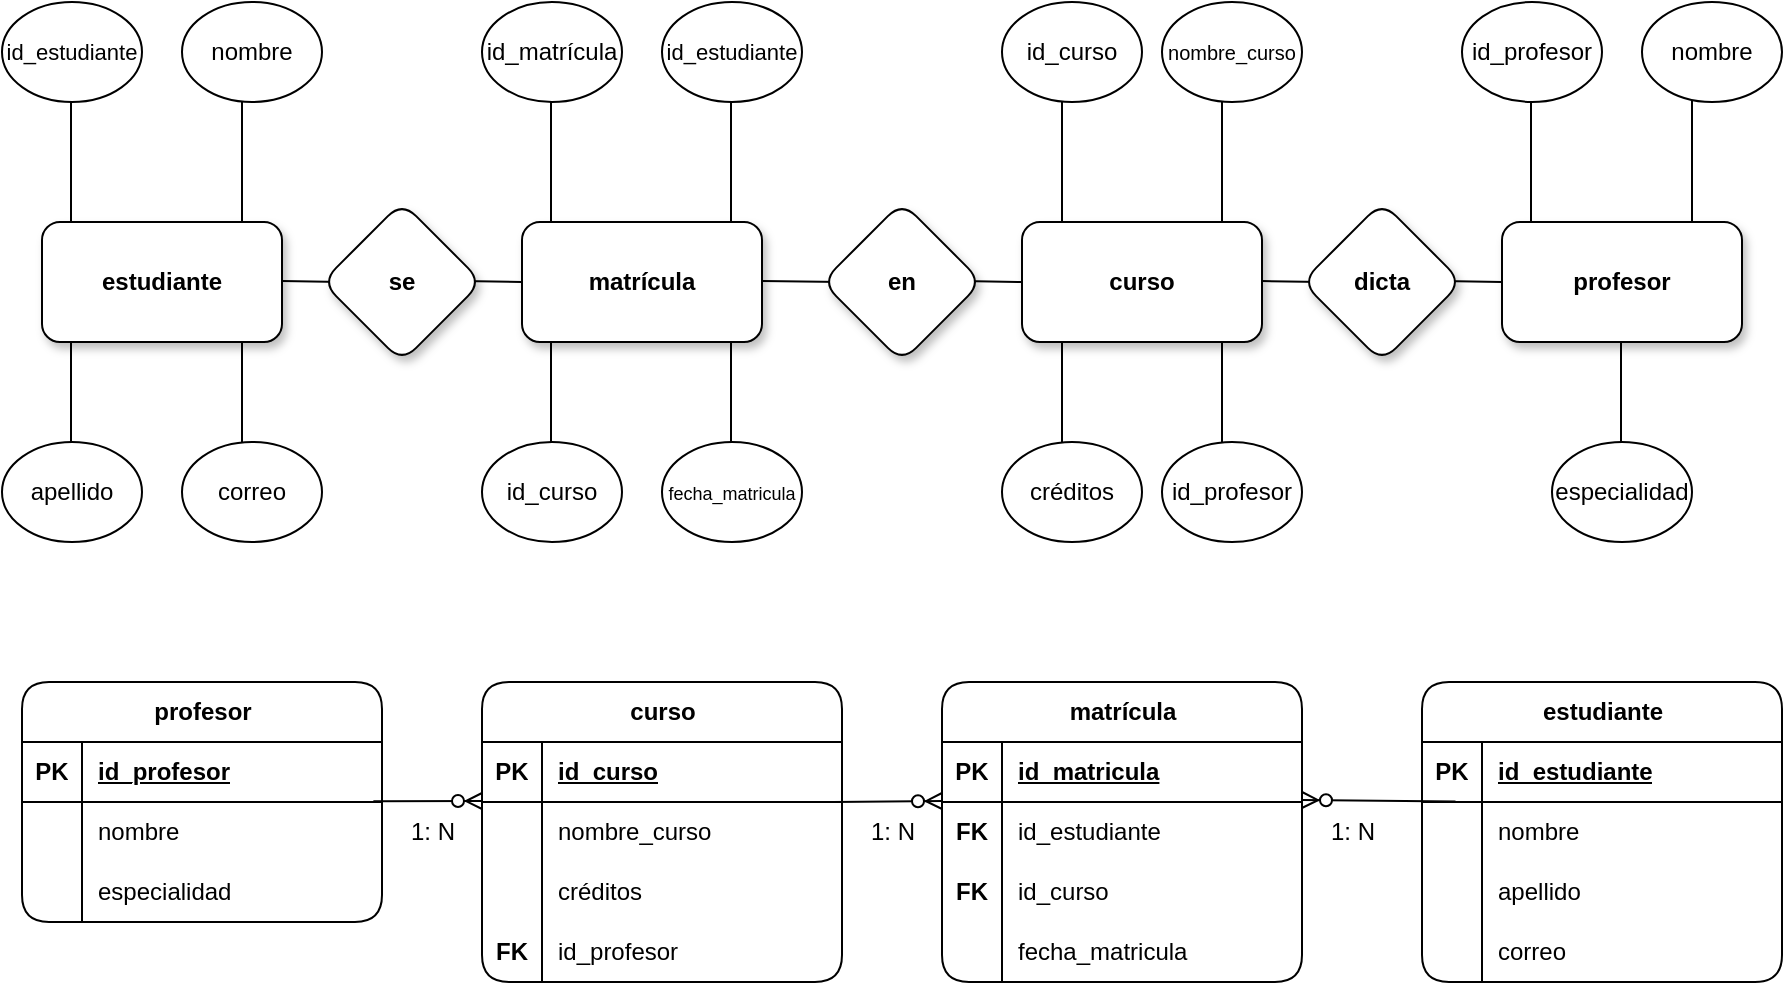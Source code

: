 <mxfile version="28.1.1">
  <diagram name="Página-1" id="P_38Wf0p2IPHrK9VHKSd">
    <mxGraphModel grid="1" page="1" gridSize="10" guides="1" tooltips="1" connect="1" arrows="1" fold="1" pageScale="1" pageWidth="1169" pageHeight="1654" math="0" shadow="0">
      <root>
        <mxCell id="0" />
        <mxCell id="1" parent="0" />
        <mxCell id="ysnv70AsTQbmtx2V7f2f-93" value="" style="fontSize=12;html=1;endArrow=ERzeroToMany;endFill=1;rounded=0;startSize=6;endSize=6;exitX=-0.007;exitY=0.04;exitDx=0;exitDy=0;exitPerimeter=0;strokeWidth=1;entryX=0.9;entryY=0.013;entryDx=0;entryDy=0;entryPerimeter=0;" edge="1" parent="1">
          <mxGeometry width="100" height="100" relative="1" as="geometry">
            <mxPoint x="756.74" y="459.81" as="sourcePoint" />
            <mxPoint x="680" y="459" as="targetPoint" />
          </mxGeometry>
        </mxCell>
        <mxCell id="ysnv70AsTQbmtx2V7f2f-91" value="" style="fontSize=12;html=1;endArrow=ERzeroToMany;endFill=1;rounded=0;startSize=6;endSize=6;exitX=0.976;exitY=0.987;exitDx=0;exitDy=0;exitPerimeter=0;strokeWidth=1;" edge="1" parent="1">
          <mxGeometry width="100" height="100" relative="1" as="geometry">
            <mxPoint x="446" y="460" as="sourcePoint" />
            <mxPoint x="500" y="459.5" as="targetPoint" />
          </mxGeometry>
        </mxCell>
        <mxCell id="ysnv70AsTQbmtx2V7f2f-88" value="" style="fontSize=12;html=1;endArrow=ERzeroToMany;endFill=1;rounded=0;startSize=6;endSize=6;exitX=0.976;exitY=0.987;exitDx=0;exitDy=0;exitPerimeter=0;strokeWidth=1;" edge="1" parent="1" source="ysnv70AsTQbmtx2V7f2f-37">
          <mxGeometry width="100" height="100" relative="1" as="geometry">
            <mxPoint x="190" y="459.5" as="sourcePoint" />
            <mxPoint x="270" y="459.5" as="targetPoint" />
          </mxGeometry>
        </mxCell>
        <mxCell id="ysnv70AsTQbmtx2V7f2f-33" value="" style="endArrow=none;html=1;rounded=0;" edge="1" parent="1">
          <mxGeometry width="50" height="50" relative="1" as="geometry">
            <mxPoint x="794.5" y="110" as="sourcePoint" />
            <mxPoint x="794.5" y="180" as="targetPoint" />
          </mxGeometry>
        </mxCell>
        <mxCell id="ysnv70AsTQbmtx2V7f2f-34" value="" style="endArrow=none;html=1;rounded=0;" edge="1" parent="1">
          <mxGeometry width="50" height="50" relative="1" as="geometry">
            <mxPoint x="875" y="100" as="sourcePoint" />
            <mxPoint x="875" y="170" as="targetPoint" />
          </mxGeometry>
        </mxCell>
        <mxCell id="ysnv70AsTQbmtx2V7f2f-35" value="" style="endArrow=none;html=1;rounded=0;" edge="1" parent="1">
          <mxGeometry width="50" height="50" relative="1" as="geometry">
            <mxPoint x="839.5" y="210" as="sourcePoint" />
            <mxPoint x="839.5" y="280" as="targetPoint" />
          </mxGeometry>
        </mxCell>
        <mxCell id="ysnv70AsTQbmtx2V7f2f-28" value="" style="endArrow=none;html=1;rounded=0;" edge="1" parent="1">
          <mxGeometry width="50" height="50" relative="1" as="geometry">
            <mxPoint x="560" y="210" as="sourcePoint" />
            <mxPoint x="560" y="280" as="targetPoint" />
          </mxGeometry>
        </mxCell>
        <mxCell id="ysnv70AsTQbmtx2V7f2f-26" value="" style="endArrow=none;html=1;rounded=0;" edge="1" parent="1">
          <mxGeometry width="50" height="50" relative="1" as="geometry">
            <mxPoint x="560" y="100" as="sourcePoint" />
            <mxPoint x="560" y="170" as="targetPoint" />
          </mxGeometry>
        </mxCell>
        <mxCell id="ysnv70AsTQbmtx2V7f2f-27" value="" style="endArrow=none;html=1;rounded=0;" edge="1" parent="1">
          <mxGeometry width="50" height="50" relative="1" as="geometry">
            <mxPoint x="640" y="100" as="sourcePoint" />
            <mxPoint x="640" y="170" as="targetPoint" />
          </mxGeometry>
        </mxCell>
        <mxCell id="ysnv70AsTQbmtx2V7f2f-29" value="" style="endArrow=none;html=1;rounded=0;" edge="1" parent="1">
          <mxGeometry width="50" height="50" relative="1" as="geometry">
            <mxPoint x="640" y="220" as="sourcePoint" />
            <mxPoint x="640" y="290" as="targetPoint" />
          </mxGeometry>
        </mxCell>
        <mxCell id="ysnv70AsTQbmtx2V7f2f-21" value="" style="endArrow=none;html=1;rounded=0;" edge="1" parent="1">
          <mxGeometry width="50" height="50" relative="1" as="geometry">
            <mxPoint x="394.5" y="220" as="sourcePoint" />
            <mxPoint x="394.5" y="290" as="targetPoint" />
            <Array as="points">
              <mxPoint x="394.5" y="260" />
            </Array>
          </mxGeometry>
        </mxCell>
        <mxCell id="ysnv70AsTQbmtx2V7f2f-18" value="" style="endArrow=none;html=1;rounded=0;" edge="1" parent="1">
          <mxGeometry width="50" height="50" relative="1" as="geometry">
            <mxPoint x="304.5" y="220" as="sourcePoint" />
            <mxPoint x="304.5" y="290" as="targetPoint" />
          </mxGeometry>
        </mxCell>
        <mxCell id="ysnv70AsTQbmtx2V7f2f-17" value="" style="endArrow=none;html=1;rounded=0;" edge="1" parent="1">
          <mxGeometry width="50" height="50" relative="1" as="geometry">
            <mxPoint x="304.5" y="100" as="sourcePoint" />
            <mxPoint x="304.5" y="170" as="targetPoint" />
          </mxGeometry>
        </mxCell>
        <mxCell id="ysnv70AsTQbmtx2V7f2f-19" value="" style="endArrow=none;html=1;rounded=0;" edge="1" parent="1">
          <mxGeometry width="50" height="50" relative="1" as="geometry">
            <mxPoint x="394.5" y="100" as="sourcePoint" />
            <mxPoint x="394.5" y="170" as="targetPoint" />
          </mxGeometry>
        </mxCell>
        <mxCell id="ysnv70AsTQbmtx2V7f2f-10" value="" style="endArrow=none;html=1;rounded=0;" edge="1" parent="1">
          <mxGeometry width="50" height="50" relative="1" as="geometry">
            <mxPoint x="64.5" y="100" as="sourcePoint" />
            <mxPoint x="64.5" y="170" as="targetPoint" />
          </mxGeometry>
        </mxCell>
        <mxCell id="ysnv70AsTQbmtx2V7f2f-11" value="" style="endArrow=none;html=1;rounded=0;" edge="1" parent="1">
          <mxGeometry width="50" height="50" relative="1" as="geometry">
            <mxPoint x="150" y="100" as="sourcePoint" />
            <mxPoint x="150" y="170" as="targetPoint" />
          </mxGeometry>
        </mxCell>
        <mxCell id="ysnv70AsTQbmtx2V7f2f-12" value="" style="endArrow=none;html=1;rounded=0;" edge="1" parent="1">
          <mxGeometry width="50" height="50" relative="1" as="geometry">
            <mxPoint x="64.5" y="210" as="sourcePoint" />
            <mxPoint x="64.5" y="280" as="targetPoint" />
          </mxGeometry>
        </mxCell>
        <mxCell id="ysnv70AsTQbmtx2V7f2f-13" value="" style="endArrow=none;html=1;rounded=0;" edge="1" parent="1">
          <mxGeometry width="50" height="50" relative="1" as="geometry">
            <mxPoint x="150" y="220" as="sourcePoint" />
            <mxPoint x="150" y="290" as="targetPoint" />
          </mxGeometry>
        </mxCell>
        <mxCell id="ysnv70AsTQbmtx2V7f2f-5" value="" style="endArrow=none;html=1;rounded=0;verticalAlign=middle;" edge="1" parent="1">
          <mxGeometry width="50" height="50" relative="1" as="geometry">
            <mxPoint x="750" y="199.5" as="sourcePoint" />
            <mxPoint x="780" y="200" as="targetPoint" />
          </mxGeometry>
        </mxCell>
        <mxCell id="ysnv70AsTQbmtx2V7f2f-4" value="" style="endArrow=none;html=1;rounded=0;verticalAlign=middle;" edge="1" parent="1">
          <mxGeometry width="50" height="50" relative="1" as="geometry">
            <mxPoint x="660" y="199.5" as="sourcePoint" />
            <mxPoint x="690" y="200" as="targetPoint" />
          </mxGeometry>
        </mxCell>
        <mxCell id="ysnv70AsTQbmtx2V7f2f-3" value="" style="endArrow=none;html=1;rounded=0;verticalAlign=middle;" edge="1" parent="1">
          <mxGeometry width="50" height="50" relative="1" as="geometry">
            <mxPoint x="510" y="199.5" as="sourcePoint" />
            <mxPoint x="540" y="200" as="targetPoint" />
          </mxGeometry>
        </mxCell>
        <mxCell id="ysnv70AsTQbmtx2V7f2f-2" value="" style="endArrow=none;html=1;rounded=0;verticalAlign=middle;entryX=0.125;entryY=0.5;entryDx=0;entryDy=0;entryPerimeter=0;" edge="1" parent="1" target="Yqe3zTywRPxPB-wqBcIN-301">
          <mxGeometry width="50" height="50" relative="1" as="geometry">
            <mxPoint x="410" y="199.5" as="sourcePoint" />
            <mxPoint x="440" y="200" as="targetPoint" />
          </mxGeometry>
        </mxCell>
        <mxCell id="ysnv70AsTQbmtx2V7f2f-1" value="" style="endArrow=none;html=1;rounded=0;verticalAlign=middle;" edge="1" parent="1">
          <mxGeometry width="50" height="50" relative="1" as="geometry">
            <mxPoint x="260" y="199.5" as="sourcePoint" />
            <mxPoint x="290" y="200" as="targetPoint" />
          </mxGeometry>
        </mxCell>
        <mxCell id="Yqe3zTywRPxPB-wqBcIN-303" value="" style="endArrow=none;html=1;rounded=0;verticalAlign=middle;" edge="1" parent="1">
          <mxGeometry width="50" height="50" relative="1" as="geometry">
            <mxPoint x="170" y="199.5" as="sourcePoint" />
            <mxPoint x="200" y="200" as="targetPoint" />
          </mxGeometry>
        </mxCell>
        <mxCell id="Yqe3zTywRPxPB-wqBcIN-296" value="&lt;b&gt;estudiante&lt;/b&gt;" style="rounded=1;whiteSpace=wrap;html=1;shadow=1;" vertex="1" parent="1">
          <mxGeometry x="50" y="170" width="120" height="60" as="geometry" />
        </mxCell>
        <mxCell id="Yqe3zTywRPxPB-wqBcIN-297" value="&lt;b&gt;matrícula&lt;/b&gt;" style="rounded=1;whiteSpace=wrap;html=1;shadow=1;" vertex="1" parent="1">
          <mxGeometry x="290" y="170" width="120" height="60" as="geometry" />
        </mxCell>
        <mxCell id="Yqe3zTywRPxPB-wqBcIN-298" value="&lt;b&gt;curso&lt;/b&gt;" style="rounded=1;whiteSpace=wrap;html=1;shadow=1;" vertex="1" parent="1">
          <mxGeometry x="540" y="170" width="120" height="60" as="geometry" />
        </mxCell>
        <mxCell id="Yqe3zTywRPxPB-wqBcIN-299" value="&lt;b&gt;profesor&lt;/b&gt;" style="rounded=1;whiteSpace=wrap;html=1;shadow=1;glass=0;" vertex="1" parent="1">
          <mxGeometry x="780" y="170" width="120" height="60" as="geometry" />
        </mxCell>
        <mxCell id="Yqe3zTywRPxPB-wqBcIN-300" value="&lt;b&gt;se&lt;/b&gt;" style="rhombus;whiteSpace=wrap;html=1;rounded=1;strokeColor=default;gradientColor=none;strokeWidth=1;fillStyle=auto;shadow=1;" vertex="1" parent="1">
          <mxGeometry x="190" y="160" width="80" height="80" as="geometry" />
        </mxCell>
        <mxCell id="Yqe3zTywRPxPB-wqBcIN-301" value="&lt;b&gt;en&lt;/b&gt;" style="rhombus;whiteSpace=wrap;html=1;rounded=1;shadow=1;" vertex="1" parent="1">
          <mxGeometry x="440" y="160" width="80" height="80" as="geometry" />
        </mxCell>
        <mxCell id="Yqe3zTywRPxPB-wqBcIN-302" value="&lt;b&gt;dicta&lt;/b&gt;" style="rhombus;whiteSpace=wrap;html=1;rounded=1;shadow=1;" vertex="1" parent="1">
          <mxGeometry x="680" y="160" width="80" height="80" as="geometry" />
        </mxCell>
        <mxCell id="ysnv70AsTQbmtx2V7f2f-6" value="&lt;font style=&quot;font-size: 11px;&quot;&gt;id_estudiante&lt;/font&gt;" style="ellipse;whiteSpace=wrap;html=1;" vertex="1" parent="1">
          <mxGeometry x="30" y="60" width="70" height="50" as="geometry" />
        </mxCell>
        <mxCell id="ysnv70AsTQbmtx2V7f2f-7" value="nombre" style="ellipse;whiteSpace=wrap;html=1;" vertex="1" parent="1">
          <mxGeometry x="120" y="60" width="70" height="50" as="geometry" />
        </mxCell>
        <mxCell id="ysnv70AsTQbmtx2V7f2f-8" value="correo" style="ellipse;whiteSpace=wrap;html=1;" vertex="1" parent="1">
          <mxGeometry x="120" y="280" width="70" height="50" as="geometry" />
        </mxCell>
        <mxCell id="ysnv70AsTQbmtx2V7f2f-9" value="apellido" style="ellipse;whiteSpace=wrap;html=1;" vertex="1" parent="1">
          <mxGeometry x="30" y="280" width="70" height="50" as="geometry" />
        </mxCell>
        <mxCell id="ysnv70AsTQbmtx2V7f2f-14" value="id_curso" style="ellipse;whiteSpace=wrap;html=1;" vertex="1" parent="1">
          <mxGeometry x="270" y="280" width="70" height="50" as="geometry" />
        </mxCell>
        <mxCell id="ysnv70AsTQbmtx2V7f2f-15" value="id_matrícula" style="ellipse;whiteSpace=wrap;html=1;" vertex="1" parent="1">
          <mxGeometry x="270" y="60" width="70" height="50" as="geometry" />
        </mxCell>
        <mxCell id="ysnv70AsTQbmtx2V7f2f-16" value="&lt;font style=&quot;font-size: 11px;&quot;&gt;id_estudiante&lt;/font&gt;" style="ellipse;whiteSpace=wrap;html=1;" vertex="1" parent="1">
          <mxGeometry x="360" y="60" width="70" height="50" as="geometry" />
        </mxCell>
        <mxCell id="ysnv70AsTQbmtx2V7f2f-20" value="&lt;font style=&quot;font-size: 9px;&quot;&gt;fecha_matricula&lt;/font&gt;" style="ellipse;whiteSpace=wrap;html=1;" vertex="1" parent="1">
          <mxGeometry x="360" y="280" width="70" height="50" as="geometry" />
        </mxCell>
        <mxCell id="ysnv70AsTQbmtx2V7f2f-22" value="créditos" style="ellipse;whiteSpace=wrap;html=1;" vertex="1" parent="1">
          <mxGeometry x="530" y="280" width="70" height="50" as="geometry" />
        </mxCell>
        <mxCell id="ysnv70AsTQbmtx2V7f2f-23" value="id_profesor" style="ellipse;whiteSpace=wrap;html=1;" vertex="1" parent="1">
          <mxGeometry x="610" y="280" width="70" height="50" as="geometry" />
        </mxCell>
        <mxCell id="ysnv70AsTQbmtx2V7f2f-24" value="&lt;font style=&quot;font-size: 10px;&quot;&gt;nombre_curso&lt;/font&gt;" style="ellipse;whiteSpace=wrap;html=1;" vertex="1" parent="1">
          <mxGeometry x="610" y="60" width="70" height="50" as="geometry" />
        </mxCell>
        <mxCell id="ysnv70AsTQbmtx2V7f2f-25" value="id_curso" style="ellipse;whiteSpace=wrap;html=1;" vertex="1" parent="1">
          <mxGeometry x="530" y="60" width="70" height="50" as="geometry" />
        </mxCell>
        <mxCell id="ysnv70AsTQbmtx2V7f2f-30" value="id_profesor" style="ellipse;whiteSpace=wrap;html=1;" vertex="1" parent="1">
          <mxGeometry x="760" y="60" width="70" height="50" as="geometry" />
        </mxCell>
        <mxCell id="ysnv70AsTQbmtx2V7f2f-31" value="nombre" style="ellipse;whiteSpace=wrap;html=1;" vertex="1" parent="1">
          <mxGeometry x="850" y="60" width="70" height="50" as="geometry" />
        </mxCell>
        <mxCell id="ysnv70AsTQbmtx2V7f2f-32" value="especialidad" style="ellipse;whiteSpace=wrap;html=1;" vertex="1" parent="1">
          <mxGeometry x="805" y="280" width="70" height="50" as="geometry" />
        </mxCell>
        <mxCell id="ysnv70AsTQbmtx2V7f2f-36" value="profesor" style="shape=table;startSize=30;container=1;collapsible=1;childLayout=tableLayout;fixedRows=1;rowLines=0;fontStyle=1;align=center;resizeLast=1;html=1;rounded=1;" vertex="1" parent="1">
          <mxGeometry x="40" y="400" width="180" height="120" as="geometry" />
        </mxCell>
        <mxCell id="ysnv70AsTQbmtx2V7f2f-37" value="" style="shape=tableRow;horizontal=0;startSize=0;swimlaneHead=0;swimlaneBody=0;fillColor=none;collapsible=0;dropTarget=0;points=[[0,0.5],[1,0.5]];portConstraint=eastwest;top=0;left=0;right=0;bottom=1;" vertex="1" parent="ysnv70AsTQbmtx2V7f2f-36">
          <mxGeometry y="30" width="180" height="30" as="geometry" />
        </mxCell>
        <mxCell id="ysnv70AsTQbmtx2V7f2f-38" value="PK" style="shape=partialRectangle;connectable=0;fillColor=none;top=0;left=0;bottom=0;right=0;fontStyle=1;overflow=hidden;whiteSpace=wrap;html=1;" vertex="1" parent="ysnv70AsTQbmtx2V7f2f-37">
          <mxGeometry width="30" height="30" as="geometry">
            <mxRectangle width="30" height="30" as="alternateBounds" />
          </mxGeometry>
        </mxCell>
        <mxCell id="ysnv70AsTQbmtx2V7f2f-39" value="id_profesor" style="shape=partialRectangle;connectable=0;fillColor=none;top=0;left=0;bottom=0;right=0;align=left;spacingLeft=6;fontStyle=5;overflow=hidden;whiteSpace=wrap;html=1;" vertex="1" parent="ysnv70AsTQbmtx2V7f2f-37">
          <mxGeometry x="30" width="150" height="30" as="geometry">
            <mxRectangle width="150" height="30" as="alternateBounds" />
          </mxGeometry>
        </mxCell>
        <mxCell id="ysnv70AsTQbmtx2V7f2f-40" value="" style="shape=tableRow;horizontal=0;startSize=0;swimlaneHead=0;swimlaneBody=0;fillColor=none;collapsible=0;dropTarget=0;points=[[0,0.5],[1,0.5]];portConstraint=eastwest;top=0;left=0;right=0;bottom=0;" vertex="1" parent="ysnv70AsTQbmtx2V7f2f-36">
          <mxGeometry y="60" width="180" height="30" as="geometry" />
        </mxCell>
        <mxCell id="ysnv70AsTQbmtx2V7f2f-41" value="" style="shape=partialRectangle;connectable=0;fillColor=none;top=0;left=0;bottom=0;right=0;editable=1;overflow=hidden;whiteSpace=wrap;html=1;" vertex="1" parent="ysnv70AsTQbmtx2V7f2f-40">
          <mxGeometry width="30" height="30" as="geometry">
            <mxRectangle width="30" height="30" as="alternateBounds" />
          </mxGeometry>
        </mxCell>
        <mxCell id="ysnv70AsTQbmtx2V7f2f-42" value="nombre" style="shape=partialRectangle;connectable=0;fillColor=none;top=0;left=0;bottom=0;right=0;align=left;spacingLeft=6;overflow=hidden;whiteSpace=wrap;html=1;" vertex="1" parent="ysnv70AsTQbmtx2V7f2f-40">
          <mxGeometry x="30" width="150" height="30" as="geometry">
            <mxRectangle width="150" height="30" as="alternateBounds" />
          </mxGeometry>
        </mxCell>
        <mxCell id="ysnv70AsTQbmtx2V7f2f-43" value="" style="shape=tableRow;horizontal=0;startSize=0;swimlaneHead=0;swimlaneBody=0;fillColor=none;collapsible=0;dropTarget=0;points=[[0,0.5],[1,0.5]];portConstraint=eastwest;top=0;left=0;right=0;bottom=0;" vertex="1" parent="ysnv70AsTQbmtx2V7f2f-36">
          <mxGeometry y="90" width="180" height="30" as="geometry" />
        </mxCell>
        <mxCell id="ysnv70AsTQbmtx2V7f2f-44" value="" style="shape=partialRectangle;connectable=0;fillColor=none;top=0;left=0;bottom=0;right=0;editable=1;overflow=hidden;whiteSpace=wrap;html=1;" vertex="1" parent="ysnv70AsTQbmtx2V7f2f-43">
          <mxGeometry width="30" height="30" as="geometry">
            <mxRectangle width="30" height="30" as="alternateBounds" />
          </mxGeometry>
        </mxCell>
        <mxCell id="ysnv70AsTQbmtx2V7f2f-45" value="especialidad" style="shape=partialRectangle;connectable=0;fillColor=none;top=0;left=0;bottom=0;right=0;align=left;spacingLeft=6;overflow=hidden;whiteSpace=wrap;html=1;" vertex="1" parent="ysnv70AsTQbmtx2V7f2f-43">
          <mxGeometry x="30" width="150" height="30" as="geometry">
            <mxRectangle width="150" height="30" as="alternateBounds" />
          </mxGeometry>
        </mxCell>
        <mxCell id="ysnv70AsTQbmtx2V7f2f-49" value="curso" style="shape=table;startSize=30;container=1;collapsible=1;childLayout=tableLayout;fixedRows=1;rowLines=0;fontStyle=1;align=center;resizeLast=1;html=1;rounded=1;" vertex="1" parent="1">
          <mxGeometry x="270" y="400" width="180" height="150" as="geometry" />
        </mxCell>
        <mxCell id="ysnv70AsTQbmtx2V7f2f-50" value="" style="shape=tableRow;horizontal=0;startSize=0;swimlaneHead=0;swimlaneBody=0;fillColor=none;collapsible=0;dropTarget=0;points=[[0,0.5],[1,0.5]];portConstraint=eastwest;top=0;left=0;right=0;bottom=1;" vertex="1" parent="ysnv70AsTQbmtx2V7f2f-49">
          <mxGeometry y="30" width="180" height="30" as="geometry" />
        </mxCell>
        <mxCell id="ysnv70AsTQbmtx2V7f2f-51" value="PK" style="shape=partialRectangle;connectable=0;fillColor=none;top=0;left=0;bottom=0;right=0;fontStyle=1;overflow=hidden;whiteSpace=wrap;html=1;" vertex="1" parent="ysnv70AsTQbmtx2V7f2f-50">
          <mxGeometry width="30" height="30" as="geometry">
            <mxRectangle width="30" height="30" as="alternateBounds" />
          </mxGeometry>
        </mxCell>
        <mxCell id="ysnv70AsTQbmtx2V7f2f-52" value="id_curso" style="shape=partialRectangle;connectable=0;fillColor=none;top=0;left=0;bottom=0;right=0;align=left;spacingLeft=6;fontStyle=5;overflow=hidden;whiteSpace=wrap;html=1;" vertex="1" parent="ysnv70AsTQbmtx2V7f2f-50">
          <mxGeometry x="30" width="150" height="30" as="geometry">
            <mxRectangle width="150" height="30" as="alternateBounds" />
          </mxGeometry>
        </mxCell>
        <mxCell id="ysnv70AsTQbmtx2V7f2f-53" value="" style="shape=tableRow;horizontal=0;startSize=0;swimlaneHead=0;swimlaneBody=0;fillColor=none;collapsible=0;dropTarget=0;points=[[0,0.5],[1,0.5]];portConstraint=eastwest;top=0;left=0;right=0;bottom=0;" vertex="1" parent="ysnv70AsTQbmtx2V7f2f-49">
          <mxGeometry y="60" width="180" height="30" as="geometry" />
        </mxCell>
        <mxCell id="ysnv70AsTQbmtx2V7f2f-54" value="" style="shape=partialRectangle;connectable=0;fillColor=none;top=0;left=0;bottom=0;right=0;editable=1;overflow=hidden;whiteSpace=wrap;html=1;" vertex="1" parent="ysnv70AsTQbmtx2V7f2f-53">
          <mxGeometry width="30" height="30" as="geometry">
            <mxRectangle width="30" height="30" as="alternateBounds" />
          </mxGeometry>
        </mxCell>
        <mxCell id="ysnv70AsTQbmtx2V7f2f-55" value="nombre_curso" style="shape=partialRectangle;connectable=0;fillColor=none;top=0;left=0;bottom=0;right=0;align=left;spacingLeft=6;overflow=hidden;whiteSpace=wrap;html=1;" vertex="1" parent="ysnv70AsTQbmtx2V7f2f-53">
          <mxGeometry x="30" width="150" height="30" as="geometry">
            <mxRectangle width="150" height="30" as="alternateBounds" />
          </mxGeometry>
        </mxCell>
        <mxCell id="ysnv70AsTQbmtx2V7f2f-56" value="" style="shape=tableRow;horizontal=0;startSize=0;swimlaneHead=0;swimlaneBody=0;fillColor=none;collapsible=0;dropTarget=0;points=[[0,0.5],[1,0.5]];portConstraint=eastwest;top=0;left=0;right=0;bottom=0;" vertex="1" parent="ysnv70AsTQbmtx2V7f2f-49">
          <mxGeometry y="90" width="180" height="30" as="geometry" />
        </mxCell>
        <mxCell id="ysnv70AsTQbmtx2V7f2f-57" value="" style="shape=partialRectangle;connectable=0;fillColor=none;top=0;left=0;bottom=0;right=0;editable=1;overflow=hidden;whiteSpace=wrap;html=1;" vertex="1" parent="ysnv70AsTQbmtx2V7f2f-56">
          <mxGeometry width="30" height="30" as="geometry">
            <mxRectangle width="30" height="30" as="alternateBounds" />
          </mxGeometry>
        </mxCell>
        <mxCell id="ysnv70AsTQbmtx2V7f2f-58" value="créditos" style="shape=partialRectangle;connectable=0;fillColor=none;top=0;left=0;bottom=0;right=0;align=left;spacingLeft=6;overflow=hidden;whiteSpace=wrap;html=1;" vertex="1" parent="ysnv70AsTQbmtx2V7f2f-56">
          <mxGeometry x="30" width="150" height="30" as="geometry">
            <mxRectangle width="150" height="30" as="alternateBounds" />
          </mxGeometry>
        </mxCell>
        <mxCell id="ysnv70AsTQbmtx2V7f2f-59" value="" style="shape=tableRow;horizontal=0;startSize=0;swimlaneHead=0;swimlaneBody=0;fillColor=none;collapsible=0;dropTarget=0;points=[[0,0.5],[1,0.5]];portConstraint=eastwest;top=0;left=0;right=0;bottom=0;" vertex="1" parent="ysnv70AsTQbmtx2V7f2f-49">
          <mxGeometry y="120" width="180" height="30" as="geometry" />
        </mxCell>
        <mxCell id="ysnv70AsTQbmtx2V7f2f-60" value="&lt;b&gt;FK&lt;/b&gt;" style="shape=partialRectangle;connectable=0;fillColor=none;top=0;left=0;bottom=0;right=0;editable=1;overflow=hidden;whiteSpace=wrap;html=1;" vertex="1" parent="ysnv70AsTQbmtx2V7f2f-59">
          <mxGeometry width="30" height="30" as="geometry">
            <mxRectangle width="30" height="30" as="alternateBounds" />
          </mxGeometry>
        </mxCell>
        <mxCell id="ysnv70AsTQbmtx2V7f2f-61" value="id_profesor" style="shape=partialRectangle;connectable=0;fillColor=none;top=0;left=0;bottom=0;right=0;align=left;spacingLeft=6;overflow=hidden;whiteSpace=wrap;html=1;" vertex="1" parent="ysnv70AsTQbmtx2V7f2f-59">
          <mxGeometry x="30" width="150" height="30" as="geometry">
            <mxRectangle width="150" height="30" as="alternateBounds" />
          </mxGeometry>
        </mxCell>
        <mxCell id="ysnv70AsTQbmtx2V7f2f-75" value="estudiante" style="shape=table;startSize=30;container=1;collapsible=1;childLayout=tableLayout;fixedRows=1;rowLines=0;fontStyle=1;align=center;resizeLast=1;html=1;rounded=1;" vertex="1" parent="1">
          <mxGeometry x="740" y="400" width="180" height="150" as="geometry" />
        </mxCell>
        <mxCell id="ysnv70AsTQbmtx2V7f2f-76" value="" style="shape=tableRow;horizontal=0;startSize=0;swimlaneHead=0;swimlaneBody=0;fillColor=none;collapsible=0;dropTarget=0;points=[[0,0.5],[1,0.5]];portConstraint=eastwest;top=0;left=0;right=0;bottom=1;" vertex="1" parent="ysnv70AsTQbmtx2V7f2f-75">
          <mxGeometry y="30" width="180" height="30" as="geometry" />
        </mxCell>
        <mxCell id="ysnv70AsTQbmtx2V7f2f-77" value="PK" style="shape=partialRectangle;connectable=0;fillColor=none;top=0;left=0;bottom=0;right=0;fontStyle=1;overflow=hidden;whiteSpace=wrap;html=1;" vertex="1" parent="ysnv70AsTQbmtx2V7f2f-76">
          <mxGeometry width="30" height="30" as="geometry">
            <mxRectangle width="30" height="30" as="alternateBounds" />
          </mxGeometry>
        </mxCell>
        <mxCell id="ysnv70AsTQbmtx2V7f2f-78" value="id_estudiante" style="shape=partialRectangle;connectable=0;fillColor=none;top=0;left=0;bottom=0;right=0;align=left;spacingLeft=6;fontStyle=5;overflow=hidden;whiteSpace=wrap;html=1;" vertex="1" parent="ysnv70AsTQbmtx2V7f2f-76">
          <mxGeometry x="30" width="150" height="30" as="geometry">
            <mxRectangle width="150" height="30" as="alternateBounds" />
          </mxGeometry>
        </mxCell>
        <mxCell id="ysnv70AsTQbmtx2V7f2f-79" value="" style="shape=tableRow;horizontal=0;startSize=0;swimlaneHead=0;swimlaneBody=0;fillColor=none;collapsible=0;dropTarget=0;points=[[0,0.5],[1,0.5]];portConstraint=eastwest;top=0;left=0;right=0;bottom=0;" vertex="1" parent="ysnv70AsTQbmtx2V7f2f-75">
          <mxGeometry y="60" width="180" height="30" as="geometry" />
        </mxCell>
        <mxCell id="ysnv70AsTQbmtx2V7f2f-80" value="" style="shape=partialRectangle;connectable=0;fillColor=none;top=0;left=0;bottom=0;right=0;editable=1;overflow=hidden;whiteSpace=wrap;html=1;" vertex="1" parent="ysnv70AsTQbmtx2V7f2f-79">
          <mxGeometry width="30" height="30" as="geometry">
            <mxRectangle width="30" height="30" as="alternateBounds" />
          </mxGeometry>
        </mxCell>
        <mxCell id="ysnv70AsTQbmtx2V7f2f-81" value="nombre" style="shape=partialRectangle;connectable=0;fillColor=none;top=0;left=0;bottom=0;right=0;align=left;spacingLeft=6;overflow=hidden;whiteSpace=wrap;html=1;" vertex="1" parent="ysnv70AsTQbmtx2V7f2f-79">
          <mxGeometry x="30" width="150" height="30" as="geometry">
            <mxRectangle width="150" height="30" as="alternateBounds" />
          </mxGeometry>
        </mxCell>
        <mxCell id="ysnv70AsTQbmtx2V7f2f-82" value="" style="shape=tableRow;horizontal=0;startSize=0;swimlaneHead=0;swimlaneBody=0;fillColor=none;collapsible=0;dropTarget=0;points=[[0,0.5],[1,0.5]];portConstraint=eastwest;top=0;left=0;right=0;bottom=0;" vertex="1" parent="ysnv70AsTQbmtx2V7f2f-75">
          <mxGeometry y="90" width="180" height="30" as="geometry" />
        </mxCell>
        <mxCell id="ysnv70AsTQbmtx2V7f2f-83" value="" style="shape=partialRectangle;connectable=0;fillColor=none;top=0;left=0;bottom=0;right=0;editable=1;overflow=hidden;whiteSpace=wrap;html=1;" vertex="1" parent="ysnv70AsTQbmtx2V7f2f-82">
          <mxGeometry width="30" height="30" as="geometry">
            <mxRectangle width="30" height="30" as="alternateBounds" />
          </mxGeometry>
        </mxCell>
        <mxCell id="ysnv70AsTQbmtx2V7f2f-84" value="apellido" style="shape=partialRectangle;connectable=0;fillColor=none;top=0;left=0;bottom=0;right=0;align=left;spacingLeft=6;overflow=hidden;whiteSpace=wrap;html=1;" vertex="1" parent="ysnv70AsTQbmtx2V7f2f-82">
          <mxGeometry x="30" width="150" height="30" as="geometry">
            <mxRectangle width="150" height="30" as="alternateBounds" />
          </mxGeometry>
        </mxCell>
        <mxCell id="ysnv70AsTQbmtx2V7f2f-85" value="" style="shape=tableRow;horizontal=0;startSize=0;swimlaneHead=0;swimlaneBody=0;fillColor=none;collapsible=0;dropTarget=0;points=[[0,0.5],[1,0.5]];portConstraint=eastwest;top=0;left=0;right=0;bottom=0;" vertex="1" parent="ysnv70AsTQbmtx2V7f2f-75">
          <mxGeometry y="120" width="180" height="30" as="geometry" />
        </mxCell>
        <mxCell id="ysnv70AsTQbmtx2V7f2f-86" value="" style="shape=partialRectangle;connectable=0;fillColor=none;top=0;left=0;bottom=0;right=0;editable=1;overflow=hidden;whiteSpace=wrap;html=1;" vertex="1" parent="ysnv70AsTQbmtx2V7f2f-85">
          <mxGeometry width="30" height="30" as="geometry">
            <mxRectangle width="30" height="30" as="alternateBounds" />
          </mxGeometry>
        </mxCell>
        <mxCell id="ysnv70AsTQbmtx2V7f2f-87" value="correo" style="shape=partialRectangle;connectable=0;fillColor=none;top=0;left=0;bottom=0;right=0;align=left;spacingLeft=6;overflow=hidden;whiteSpace=wrap;html=1;" vertex="1" parent="ysnv70AsTQbmtx2V7f2f-85">
          <mxGeometry x="30" width="150" height="30" as="geometry">
            <mxRectangle width="150" height="30" as="alternateBounds" />
          </mxGeometry>
        </mxCell>
        <mxCell id="ysnv70AsTQbmtx2V7f2f-89" value="1: N" style="text;html=1;align=center;verticalAlign=middle;resizable=0;points=[];autosize=1;strokeColor=none;fillColor=none;" vertex="1" parent="1">
          <mxGeometry x="220" y="460" width="50" height="30" as="geometry" />
        </mxCell>
        <mxCell id="ysnv70AsTQbmtx2V7f2f-92" value="1: N" style="text;html=1;align=center;verticalAlign=middle;resizable=0;points=[];autosize=1;strokeColor=none;fillColor=none;" vertex="1" parent="1">
          <mxGeometry x="450" y="460" width="50" height="30" as="geometry" />
        </mxCell>
        <mxCell id="ysnv70AsTQbmtx2V7f2f-94" value="1: N" style="text;html=1;align=center;verticalAlign=middle;resizable=0;points=[];autosize=1;strokeColor=none;fillColor=none;" vertex="1" parent="1">
          <mxGeometry x="680" y="460" width="50" height="30" as="geometry" />
        </mxCell>
        <mxCell id="ysnv70AsTQbmtx2V7f2f-100" value="matrícula" style="shape=table;startSize=30;container=1;collapsible=1;childLayout=tableLayout;fixedRows=1;rowLines=0;fontStyle=1;align=center;resizeLast=1;html=1;rounded=1;" vertex="1" parent="1">
          <mxGeometry x="500" y="400" width="180" height="150" as="geometry" />
        </mxCell>
        <mxCell id="ysnv70AsTQbmtx2V7f2f-101" value="" style="shape=tableRow;horizontal=0;startSize=0;swimlaneHead=0;swimlaneBody=0;fillColor=none;collapsible=0;dropTarget=0;points=[[0,0.5],[1,0.5]];portConstraint=eastwest;top=0;left=0;right=0;bottom=1;" vertex="1" parent="ysnv70AsTQbmtx2V7f2f-100">
          <mxGeometry y="30" width="180" height="30" as="geometry" />
        </mxCell>
        <mxCell id="ysnv70AsTQbmtx2V7f2f-102" value="PK" style="shape=partialRectangle;connectable=0;fillColor=none;top=0;left=0;bottom=0;right=0;fontStyle=1;overflow=hidden;whiteSpace=wrap;html=1;" vertex="1" parent="ysnv70AsTQbmtx2V7f2f-101">
          <mxGeometry width="30" height="30" as="geometry">
            <mxRectangle width="30" height="30" as="alternateBounds" />
          </mxGeometry>
        </mxCell>
        <mxCell id="ysnv70AsTQbmtx2V7f2f-103" value="id_matricula" style="shape=partialRectangle;connectable=0;fillColor=none;top=0;left=0;bottom=0;right=0;align=left;spacingLeft=6;fontStyle=5;overflow=hidden;whiteSpace=wrap;html=1;" vertex="1" parent="ysnv70AsTQbmtx2V7f2f-101">
          <mxGeometry x="30" width="150" height="30" as="geometry">
            <mxRectangle width="150" height="30" as="alternateBounds" />
          </mxGeometry>
        </mxCell>
        <mxCell id="ysnv70AsTQbmtx2V7f2f-104" value="" style="shape=tableRow;horizontal=0;startSize=0;swimlaneHead=0;swimlaneBody=0;fillColor=none;collapsible=0;dropTarget=0;points=[[0,0.5],[1,0.5]];portConstraint=eastwest;top=0;left=0;right=0;bottom=0;" vertex="1" parent="ysnv70AsTQbmtx2V7f2f-100">
          <mxGeometry y="60" width="180" height="30" as="geometry" />
        </mxCell>
        <mxCell id="ysnv70AsTQbmtx2V7f2f-105" value="&lt;b&gt;FK&lt;/b&gt;" style="shape=partialRectangle;connectable=0;fillColor=none;top=0;left=0;bottom=0;right=0;editable=1;overflow=hidden;whiteSpace=wrap;html=1;" vertex="1" parent="ysnv70AsTQbmtx2V7f2f-104">
          <mxGeometry width="30" height="30" as="geometry">
            <mxRectangle width="30" height="30" as="alternateBounds" />
          </mxGeometry>
        </mxCell>
        <mxCell id="ysnv70AsTQbmtx2V7f2f-106" value="id_estudiante" style="shape=partialRectangle;connectable=0;fillColor=none;top=0;left=0;bottom=0;right=0;align=left;spacingLeft=6;overflow=hidden;whiteSpace=wrap;html=1;" vertex="1" parent="ysnv70AsTQbmtx2V7f2f-104">
          <mxGeometry x="30" width="150" height="30" as="geometry">
            <mxRectangle width="150" height="30" as="alternateBounds" />
          </mxGeometry>
        </mxCell>
        <mxCell id="ysnv70AsTQbmtx2V7f2f-107" value="" style="shape=tableRow;horizontal=0;startSize=0;swimlaneHead=0;swimlaneBody=0;fillColor=none;collapsible=0;dropTarget=0;points=[[0,0.5],[1,0.5]];portConstraint=eastwest;top=0;left=0;right=0;bottom=0;" vertex="1" parent="ysnv70AsTQbmtx2V7f2f-100">
          <mxGeometry y="90" width="180" height="30" as="geometry" />
        </mxCell>
        <mxCell id="ysnv70AsTQbmtx2V7f2f-108" value="&lt;b&gt;FK&lt;/b&gt;" style="shape=partialRectangle;connectable=0;fillColor=none;top=0;left=0;bottom=0;right=0;editable=1;overflow=hidden;whiteSpace=wrap;html=1;" vertex="1" parent="ysnv70AsTQbmtx2V7f2f-107">
          <mxGeometry width="30" height="30" as="geometry">
            <mxRectangle width="30" height="30" as="alternateBounds" />
          </mxGeometry>
        </mxCell>
        <mxCell id="ysnv70AsTQbmtx2V7f2f-109" value="id_curso" style="shape=partialRectangle;connectable=0;fillColor=none;top=0;left=0;bottom=0;right=0;align=left;spacingLeft=6;overflow=hidden;whiteSpace=wrap;html=1;" vertex="1" parent="ysnv70AsTQbmtx2V7f2f-107">
          <mxGeometry x="30" width="150" height="30" as="geometry">
            <mxRectangle width="150" height="30" as="alternateBounds" />
          </mxGeometry>
        </mxCell>
        <mxCell id="ysnv70AsTQbmtx2V7f2f-110" value="" style="shape=tableRow;horizontal=0;startSize=0;swimlaneHead=0;swimlaneBody=0;fillColor=none;collapsible=0;dropTarget=0;points=[[0,0.5],[1,0.5]];portConstraint=eastwest;top=0;left=0;right=0;bottom=0;" vertex="1" parent="ysnv70AsTQbmtx2V7f2f-100">
          <mxGeometry y="120" width="180" height="30" as="geometry" />
        </mxCell>
        <mxCell id="ysnv70AsTQbmtx2V7f2f-111" value="" style="shape=partialRectangle;connectable=0;fillColor=none;top=0;left=0;bottom=0;right=0;editable=1;overflow=hidden;whiteSpace=wrap;html=1;" vertex="1" parent="ysnv70AsTQbmtx2V7f2f-110">
          <mxGeometry width="30" height="30" as="geometry">
            <mxRectangle width="30" height="30" as="alternateBounds" />
          </mxGeometry>
        </mxCell>
        <mxCell id="ysnv70AsTQbmtx2V7f2f-112" value="fecha_matricula" style="shape=partialRectangle;connectable=0;fillColor=none;top=0;left=0;bottom=0;right=0;align=left;spacingLeft=6;overflow=hidden;whiteSpace=wrap;html=1;" vertex="1" parent="ysnv70AsTQbmtx2V7f2f-110">
          <mxGeometry x="30" width="150" height="30" as="geometry">
            <mxRectangle width="150" height="30" as="alternateBounds" />
          </mxGeometry>
        </mxCell>
      </root>
    </mxGraphModel>
  </diagram>
</mxfile>
